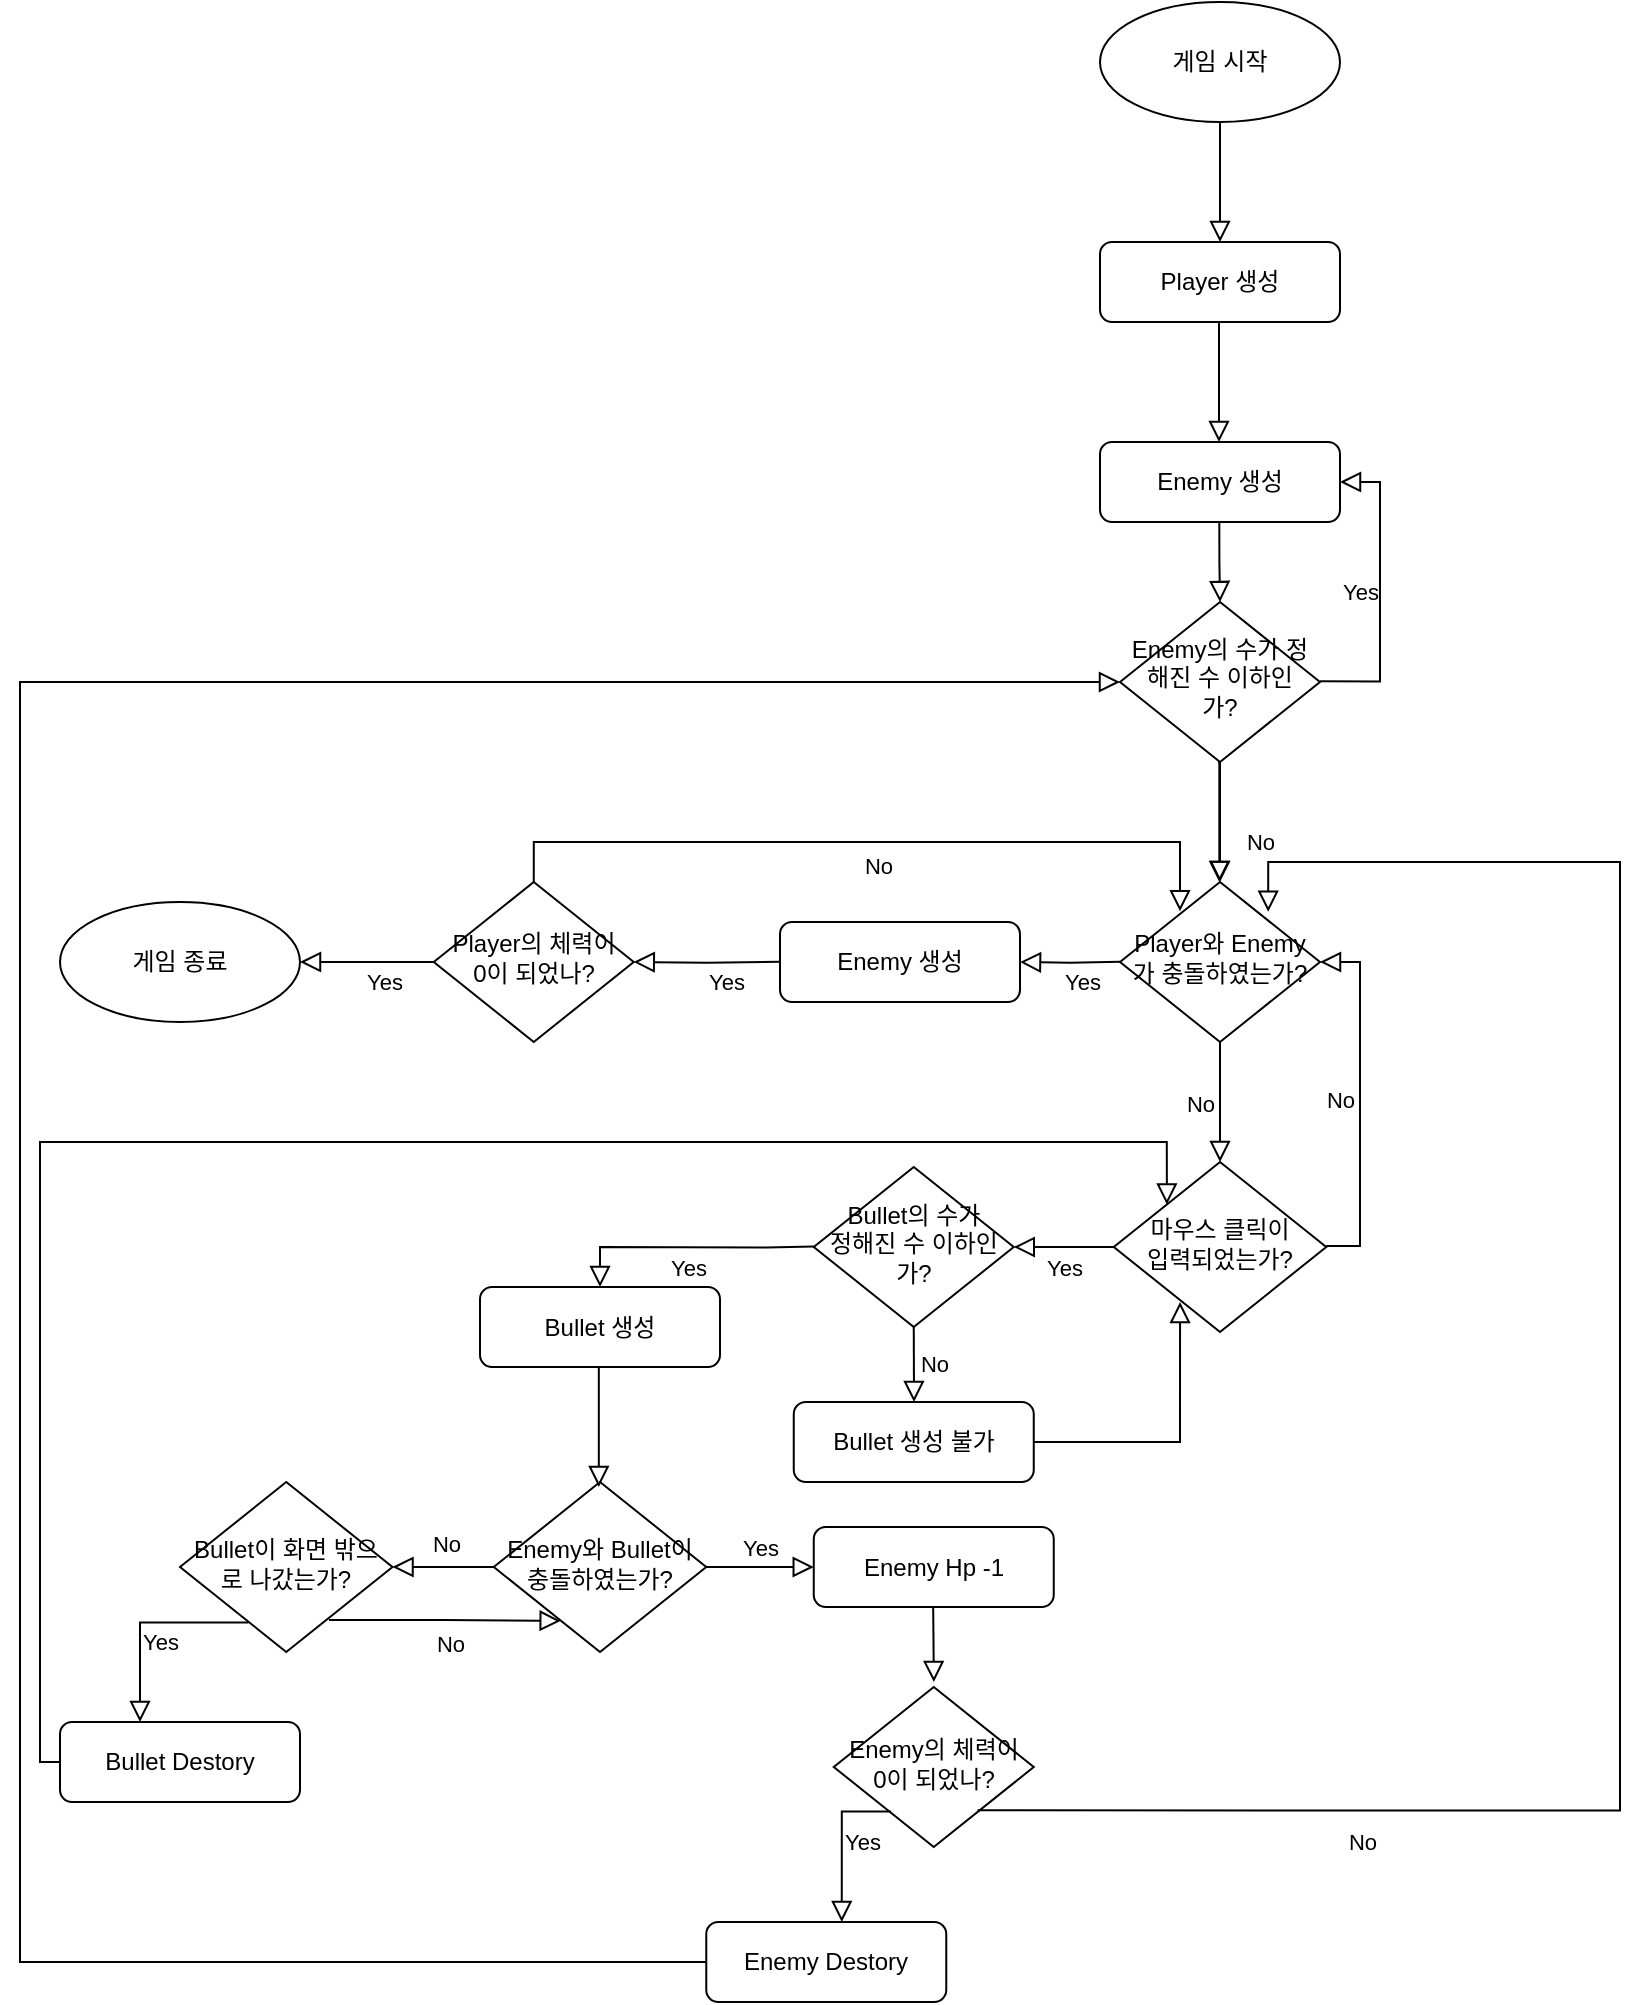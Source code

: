<mxfile version="18.0.6" type="device"><diagram id="C5RBs43oDa-KdzZeNtuy" name="Page-1"><mxGraphModel dx="1985" dy="1066" grid="1" gridSize="10" guides="1" tooltips="1" connect="1" arrows="1" fold="1" page="1" pageScale="1" pageWidth="827" pageHeight="1169" math="0" shadow="0"><root><mxCell id="WIyWlLk6GJQsqaUBKTNV-0"/><mxCell id="WIyWlLk6GJQsqaUBKTNV-1" parent="WIyWlLk6GJQsqaUBKTNV-0"/><mxCell id="uh44I1jkelIW8H-MAEMx-10" value="" style="group" vertex="1" connectable="0" parent="WIyWlLk6GJQsqaUBKTNV-1"><mxGeometry x="550" width="120" height="60" as="geometry"/></mxCell><mxCell id="uh44I1jkelIW8H-MAEMx-8" value="" style="ellipse;whiteSpace=wrap;html=1;" vertex="1" parent="uh44I1jkelIW8H-MAEMx-10"><mxGeometry width="120" height="60" as="geometry"/></mxCell><mxCell id="uh44I1jkelIW8H-MAEMx-9" value="게임 시작" style="text;html=1;strokeColor=none;fillColor=none;align=center;verticalAlign=middle;whiteSpace=wrap;rounded=0;" vertex="1" parent="uh44I1jkelIW8H-MAEMx-10"><mxGeometry x="30" y="15" width="60" height="30" as="geometry"/></mxCell><mxCell id="uh44I1jkelIW8H-MAEMx-17" value="Player와 Enemy가 충돌하였는가?" style="rhombus;whiteSpace=wrap;html=1;shadow=0;fontFamily=Helvetica;fontSize=12;align=center;strokeWidth=1;spacing=6;spacingTop=-4;" vertex="1" parent="WIyWlLk6GJQsqaUBKTNV-1"><mxGeometry x="560" y="440" width="100" height="80" as="geometry"/></mxCell><mxCell id="uh44I1jkelIW8H-MAEMx-18" value="Enemy와 Bullet이 충돌하였는가?" style="rhombus;whiteSpace=wrap;html=1;shadow=0;fontFamily=Helvetica;fontSize=12;align=center;strokeWidth=1;spacing=6;spacingTop=-4;" vertex="1" parent="WIyWlLk6GJQsqaUBKTNV-1"><mxGeometry x="246.88" y="740" width="106.25" height="85" as="geometry"/></mxCell><mxCell id="uh44I1jkelIW8H-MAEMx-20" value="Player의 체력이 0이 되었나?" style="rhombus;whiteSpace=wrap;html=1;shadow=0;fontFamily=Helvetica;fontSize=12;align=center;strokeWidth=1;spacing=6;spacingTop=-4;" vertex="1" parent="WIyWlLk6GJQsqaUBKTNV-1"><mxGeometry x="216.88" y="440" width="100" height="80" as="geometry"/></mxCell><mxCell id="uh44I1jkelIW8H-MAEMx-21" value="" style="group" vertex="1" connectable="0" parent="WIyWlLk6GJQsqaUBKTNV-1"><mxGeometry x="30" y="450" width="120" height="60" as="geometry"/></mxCell><mxCell id="uh44I1jkelIW8H-MAEMx-22" value="" style="ellipse;whiteSpace=wrap;html=1;" vertex="1" parent="uh44I1jkelIW8H-MAEMx-21"><mxGeometry width="120" height="60" as="geometry"/></mxCell><mxCell id="uh44I1jkelIW8H-MAEMx-23" value="게임 종료" style="text;html=1;strokeColor=none;fillColor=none;align=center;verticalAlign=middle;whiteSpace=wrap;rounded=0;" vertex="1" parent="uh44I1jkelIW8H-MAEMx-21"><mxGeometry x="30" y="15" width="60" height="30" as="geometry"/></mxCell><mxCell id="uh44I1jkelIW8H-MAEMx-24" value="Player 생성" style="rounded=1;whiteSpace=wrap;html=1;fontSize=12;glass=0;strokeWidth=1;shadow=0;" vertex="1" parent="WIyWlLk6GJQsqaUBKTNV-1"><mxGeometry x="550" y="120" width="120" height="40" as="geometry"/></mxCell><mxCell id="uh44I1jkelIW8H-MAEMx-25" value="" style="rounded=0;html=1;jettySize=auto;orthogonalLoop=1;fontSize=11;endArrow=block;endFill=0;endSize=8;strokeWidth=1;shadow=0;labelBackgroundColor=none;edgeStyle=orthogonalEdgeStyle;" edge="1" parent="WIyWlLk6GJQsqaUBKTNV-1"><mxGeometry relative="1" as="geometry"><mxPoint x="610" y="60" as="sourcePoint"/><mxPoint x="610" y="120" as="targetPoint"/></mxGeometry></mxCell><mxCell id="uh44I1jkelIW8H-MAEMx-27" value="Enemy의 수가 정해진 수 이하인가?" style="rhombus;whiteSpace=wrap;html=1;shadow=0;fontFamily=Helvetica;fontSize=12;align=center;strokeWidth=1;spacing=6;spacingTop=-4;" vertex="1" parent="WIyWlLk6GJQsqaUBKTNV-1"><mxGeometry x="560" y="300" width="100" height="80" as="geometry"/></mxCell><mxCell id="uh44I1jkelIW8H-MAEMx-28" value="" style="rounded=0;html=1;jettySize=auto;orthogonalLoop=1;fontSize=11;endArrow=block;endFill=0;endSize=8;strokeWidth=1;shadow=0;labelBackgroundColor=none;edgeStyle=orthogonalEdgeStyle;" edge="1" parent="WIyWlLk6GJQsqaUBKTNV-1"><mxGeometry relative="1" as="geometry"><mxPoint x="609.5" y="160" as="sourcePoint"/><mxPoint x="609.5" y="220" as="targetPoint"/></mxGeometry></mxCell><mxCell id="uh44I1jkelIW8H-MAEMx-31" value="No" style="rounded=0;html=1;jettySize=auto;orthogonalLoop=1;fontSize=11;endArrow=block;endFill=0;endSize=8;strokeWidth=1;shadow=0;labelBackgroundColor=none;edgeStyle=orthogonalEdgeStyle;" edge="1" parent="WIyWlLk6GJQsqaUBKTNV-1"><mxGeometry x="0.333" y="20" relative="1" as="geometry"><mxPoint as="offset"/><mxPoint x="609.66" y="380" as="sourcePoint"/><mxPoint x="609.66" y="440" as="targetPoint"/></mxGeometry></mxCell><mxCell id="uh44I1jkelIW8H-MAEMx-32" value="Yes" style="edgeStyle=orthogonalEdgeStyle;rounded=0;html=1;jettySize=auto;orthogonalLoop=1;fontSize=11;endArrow=block;endFill=0;endSize=8;strokeWidth=1;shadow=0;labelBackgroundColor=none;entryX=1;entryY=0.5;entryDx=0;entryDy=0;" edge="1" parent="WIyWlLk6GJQsqaUBKTNV-1" target="uh44I1jkelIW8H-MAEMx-35"><mxGeometry y="10" relative="1" as="geometry"><mxPoint as="offset"/><mxPoint x="660" y="339.66" as="sourcePoint"/><mxPoint x="710" y="339.66" as="targetPoint"/><Array as="points"><mxPoint x="690" y="340"/><mxPoint x="690" y="240"/></Array></mxGeometry></mxCell><mxCell id="uh44I1jkelIW8H-MAEMx-34" value="마우스 클릭이 &lt;br&gt;입력되었는가?" style="rhombus;whiteSpace=wrap;html=1;shadow=0;fontFamily=Helvetica;fontSize=12;align=center;strokeWidth=1;spacing=6;spacingTop=-4;" vertex="1" parent="WIyWlLk6GJQsqaUBKTNV-1"><mxGeometry x="556.88" y="580" width="106.25" height="85" as="geometry"/></mxCell><mxCell id="uh44I1jkelIW8H-MAEMx-35" value="Enemy 생성" style="rounded=1;whiteSpace=wrap;html=1;fontSize=12;glass=0;strokeWidth=1;shadow=0;" vertex="1" parent="WIyWlLk6GJQsqaUBKTNV-1"><mxGeometry x="550" y="220" width="120" height="40" as="geometry"/></mxCell><mxCell id="uh44I1jkelIW8H-MAEMx-36" value="" style="rounded=0;html=1;jettySize=auto;orthogonalLoop=1;fontSize=11;endArrow=block;endFill=0;endSize=8;strokeWidth=1;shadow=0;labelBackgroundColor=none;edgeStyle=orthogonalEdgeStyle;entryX=0.5;entryY=0;entryDx=0;entryDy=0;" edge="1" parent="WIyWlLk6GJQsqaUBKTNV-1" target="uh44I1jkelIW8H-MAEMx-17"><mxGeometry relative="1" as="geometry"><mxPoint x="609" y="380" as="sourcePoint"/><mxPoint x="609" y="440" as="targetPoint"/><Array as="points"><mxPoint x="610" y="380"/></Array></mxGeometry></mxCell><mxCell id="uh44I1jkelIW8H-MAEMx-39" value="Yes" style="edgeStyle=orthogonalEdgeStyle;rounded=0;html=1;jettySize=auto;orthogonalLoop=1;fontSize=11;endArrow=block;endFill=0;endSize=8;strokeWidth=1;shadow=0;labelBackgroundColor=none;exitX=0;exitY=0.5;exitDx=0;exitDy=0;entryX=1;entryY=0.5;entryDx=0;entryDy=0;" edge="1" parent="WIyWlLk6GJQsqaUBKTNV-1" source="uh44I1jkelIW8H-MAEMx-34" target="uh44I1jkelIW8H-MAEMx-59"><mxGeometry y="10" relative="1" as="geometry"><mxPoint as="offset"/><mxPoint x="506.88" y="622" as="sourcePoint"/><mxPoint x="510" y="622" as="targetPoint"/></mxGeometry></mxCell><mxCell id="uh44I1jkelIW8H-MAEMx-40" value="No" style="edgeStyle=orthogonalEdgeStyle;rounded=0;html=1;jettySize=auto;orthogonalLoop=1;fontSize=11;endArrow=block;endFill=0;endSize=8;strokeWidth=1;shadow=0;labelBackgroundColor=none;entryX=1;entryY=0.5;entryDx=0;entryDy=0;" edge="1" parent="WIyWlLk6GJQsqaUBKTNV-1" target="uh44I1jkelIW8H-MAEMx-17"><mxGeometry y="10" relative="1" as="geometry"><mxPoint as="offset"/><mxPoint x="663.13" y="622" as="sourcePoint"/><mxPoint x="713.13" y="622" as="targetPoint"/><Array as="points"><mxPoint x="680" y="622"/><mxPoint x="680" y="480"/></Array></mxGeometry></mxCell><mxCell id="uh44I1jkelIW8H-MAEMx-41" value="Bullet 생성" style="rounded=1;whiteSpace=wrap;html=1;fontSize=12;glass=0;strokeWidth=1;shadow=0;" vertex="1" parent="WIyWlLk6GJQsqaUBKTNV-1"><mxGeometry x="240" y="642.5" width="120" height="40" as="geometry"/></mxCell><mxCell id="uh44I1jkelIW8H-MAEMx-42" value="" style="rounded=0;html=1;jettySize=auto;orthogonalLoop=1;fontSize=11;endArrow=block;endFill=0;endSize=8;strokeWidth=1;shadow=0;labelBackgroundColor=none;edgeStyle=orthogonalEdgeStyle;" edge="1" parent="WIyWlLk6GJQsqaUBKTNV-1"><mxGeometry relative="1" as="geometry"><mxPoint x="299.41" y="682.5" as="sourcePoint"/><mxPoint x="299.41" y="742.5" as="targetPoint"/></mxGeometry></mxCell><mxCell id="uh44I1jkelIW8H-MAEMx-44" value="Yes" style="edgeStyle=orthogonalEdgeStyle;rounded=0;html=1;jettySize=auto;orthogonalLoop=1;fontSize=11;endArrow=block;endFill=0;endSize=8;strokeWidth=1;shadow=0;labelBackgroundColor=none;exitX=1;exitY=0.5;exitDx=0;exitDy=0;entryX=0;entryY=0.5;entryDx=0;entryDy=0;" edge="1" parent="WIyWlLk6GJQsqaUBKTNV-1" source="uh44I1jkelIW8H-MAEMx-18" target="uh44I1jkelIW8H-MAEMx-50"><mxGeometry y="10" relative="1" as="geometry"><mxPoint as="offset"/><mxPoint x="353.13" y="782.4" as="sourcePoint"/><mxPoint x="403.13" y="782.4" as="targetPoint"/></mxGeometry></mxCell><mxCell id="uh44I1jkelIW8H-MAEMx-45" value="No" style="edgeStyle=orthogonalEdgeStyle;rounded=0;html=1;jettySize=auto;orthogonalLoop=1;fontSize=11;endArrow=block;endFill=0;endSize=8;strokeWidth=1;shadow=0;labelBackgroundColor=none;exitX=0;exitY=0.5;exitDx=0;exitDy=0;entryX=1;entryY=0.5;entryDx=0;entryDy=0;" edge="1" parent="WIyWlLk6GJQsqaUBKTNV-1" source="uh44I1jkelIW8H-MAEMx-18" target="uh44I1jkelIW8H-MAEMx-54"><mxGeometry x="0.009" y="-12" relative="1" as="geometry"><mxPoint x="2" as="offset"/><mxPoint x="196.88" y="781.91" as="sourcePoint"/><mxPoint x="200" y="782" as="targetPoint"/></mxGeometry></mxCell><mxCell id="uh44I1jkelIW8H-MAEMx-46" value="Enemy의 체력이 0이 되었나?" style="rhombus;whiteSpace=wrap;html=1;shadow=0;fontFamily=Helvetica;fontSize=12;align=center;strokeWidth=1;spacing=6;spacingTop=-4;" vertex="1" parent="WIyWlLk6GJQsqaUBKTNV-1"><mxGeometry x="416.88" y="842.5" width="100" height="80" as="geometry"/></mxCell><mxCell id="uh44I1jkelIW8H-MAEMx-47" value="Yes" style="edgeStyle=orthogonalEdgeStyle;rounded=0;html=1;jettySize=auto;orthogonalLoop=1;fontSize=11;endArrow=block;endFill=0;endSize=8;strokeWidth=1;shadow=0;labelBackgroundColor=none;exitX=0.286;exitY=0.778;exitDx=0;exitDy=0;exitPerimeter=0;" edge="1" parent="WIyWlLk6GJQsqaUBKTNV-1" source="uh44I1jkelIW8H-MAEMx-46"><mxGeometry y="10" relative="1" as="geometry"><mxPoint as="offset"/><mxPoint x="443.76" y="905.5" as="sourcePoint"/><mxPoint x="420.88" y="960" as="targetPoint"/><Array as="points"><mxPoint x="420.88" y="905"/></Array></mxGeometry></mxCell><mxCell id="uh44I1jkelIW8H-MAEMx-48" value="No" style="edgeStyle=orthogonalEdgeStyle;rounded=0;html=1;jettySize=auto;orthogonalLoop=1;fontSize=11;endArrow=block;endFill=0;endSize=8;strokeWidth=1;shadow=0;labelBackgroundColor=none;exitX=0.719;exitY=0.771;exitDx=0;exitDy=0;exitPerimeter=0;entryX=0.741;entryY=0.186;entryDx=0;entryDy=0;entryPerimeter=0;" edge="1" parent="WIyWlLk6GJQsqaUBKTNV-1" source="uh44I1jkelIW8H-MAEMx-46" target="uh44I1jkelIW8H-MAEMx-17"><mxGeometry x="-0.615" y="-16" relative="1" as="geometry"><mxPoint as="offset"/><mxPoint x="496.88" y="904.86" as="sourcePoint"/><mxPoint x="516.88" y="960" as="targetPoint"/><Array as="points"><mxPoint x="810" y="904"/><mxPoint x="810" y="430"/><mxPoint x="634" y="430"/></Array></mxGeometry></mxCell><mxCell id="uh44I1jkelIW8H-MAEMx-49" value="Enemy Destory" style="rounded=1;whiteSpace=wrap;html=1;fontSize=12;glass=0;strokeWidth=1;shadow=0;" vertex="1" parent="WIyWlLk6GJQsqaUBKTNV-1"><mxGeometry x="353.13" y="960" width="120" height="40" as="geometry"/></mxCell><mxCell id="uh44I1jkelIW8H-MAEMx-50" value="Enemy Hp -1" style="rounded=1;whiteSpace=wrap;html=1;fontSize=12;glass=0;strokeWidth=1;shadow=0;" vertex="1" parent="WIyWlLk6GJQsqaUBKTNV-1"><mxGeometry x="406.88" y="762.5" width="120" height="40" as="geometry"/></mxCell><mxCell id="uh44I1jkelIW8H-MAEMx-51" value="" style="rounded=0;html=1;jettySize=auto;orthogonalLoop=1;fontSize=11;endArrow=block;endFill=0;endSize=8;strokeWidth=1;shadow=0;labelBackgroundColor=none;edgeStyle=orthogonalEdgeStyle;" edge="1" parent="WIyWlLk6GJQsqaUBKTNV-1"><mxGeometry relative="1" as="geometry"><mxPoint x="466.59" y="802.5" as="sourcePoint"/><mxPoint x="466.93" y="840" as="targetPoint"/></mxGeometry></mxCell><mxCell id="uh44I1jkelIW8H-MAEMx-54" value="Bullet이 화면 밖으로 나갔는가?" style="rhombus;whiteSpace=wrap;html=1;shadow=0;fontFamily=Helvetica;fontSize=12;align=center;strokeWidth=1;spacing=6;spacingTop=-4;" vertex="1" parent="WIyWlLk6GJQsqaUBKTNV-1"><mxGeometry x="90" y="740" width="106.25" height="85" as="geometry"/></mxCell><mxCell id="uh44I1jkelIW8H-MAEMx-55" value="Yes" style="edgeStyle=orthogonalEdgeStyle;rounded=0;html=1;jettySize=auto;orthogonalLoop=1;fontSize=11;endArrow=block;endFill=0;endSize=8;strokeWidth=1;shadow=0;labelBackgroundColor=none;exitX=0.322;exitY=0.827;exitDx=0;exitDy=0;exitPerimeter=0;" edge="1" parent="WIyWlLk6GJQsqaUBKTNV-1" source="uh44I1jkelIW8H-MAEMx-54"><mxGeometry x="-0.149" y="10" relative="1" as="geometry"><mxPoint as="offset"/><mxPoint x="106.88" y="825.5" as="sourcePoint"/><mxPoint x="70" y="860" as="targetPoint"/></mxGeometry></mxCell><mxCell id="uh44I1jkelIW8H-MAEMx-56" value="Bullet Destory" style="rounded=1;whiteSpace=wrap;html=1;fontSize=12;glass=0;strokeWidth=1;shadow=0;" vertex="1" parent="WIyWlLk6GJQsqaUBKTNV-1"><mxGeometry x="30" y="860" width="120" height="40" as="geometry"/></mxCell><mxCell id="uh44I1jkelIW8H-MAEMx-57" value="No" style="edgeStyle=orthogonalEdgeStyle;rounded=0;html=1;jettySize=auto;orthogonalLoop=1;fontSize=11;endArrow=block;endFill=0;endSize=8;strokeWidth=1;shadow=0;labelBackgroundColor=none;exitX=0.701;exitY=0.812;exitDx=0;exitDy=0;entryX=0.315;entryY=0.817;entryDx=0;entryDy=0;exitPerimeter=0;entryPerimeter=0;" edge="1" parent="WIyWlLk6GJQsqaUBKTNV-1" source="uh44I1jkelIW8H-MAEMx-54" target="uh44I1jkelIW8H-MAEMx-18"><mxGeometry x="0.009" y="-12" relative="1" as="geometry"><mxPoint x="2" as="offset"/><mxPoint x="200.63" y="830" as="sourcePoint"/><mxPoint x="150" y="830" as="targetPoint"/></mxGeometry></mxCell><mxCell id="uh44I1jkelIW8H-MAEMx-58" value="" style="rounded=0;html=1;jettySize=auto;orthogonalLoop=1;fontSize=11;endArrow=block;endFill=0;endSize=8;strokeWidth=1;shadow=0;labelBackgroundColor=none;edgeStyle=orthogonalEdgeStyle;exitX=0;exitY=0.5;exitDx=0;exitDy=0;entryX=0;entryY=0;entryDx=0;entryDy=0;" edge="1" parent="WIyWlLk6GJQsqaUBKTNV-1" source="uh44I1jkelIW8H-MAEMx-56" target="uh44I1jkelIW8H-MAEMx-34"><mxGeometry relative="1" as="geometry"><mxPoint x="363.13" y="990" as="sourcePoint"/><mxPoint x="443.443" y="651.25" as="targetPoint"/><Array as="points"><mxPoint x="20" y="880"/><mxPoint x="20" y="570"/><mxPoint x="583" y="570"/></Array></mxGeometry></mxCell><mxCell id="uh44I1jkelIW8H-MAEMx-59" value="Bullet의 수가 &lt;br&gt;정해진 수 이하인가?" style="rhombus;whiteSpace=wrap;html=1;shadow=0;fontFamily=Helvetica;fontSize=12;align=center;strokeWidth=1;spacing=6;spacingTop=-4;" vertex="1" parent="WIyWlLk6GJQsqaUBKTNV-1"><mxGeometry x="406.88" y="582.5" width="100" height="80" as="geometry"/></mxCell><mxCell id="uh44I1jkelIW8H-MAEMx-60" value="Yes" style="edgeStyle=orthogonalEdgeStyle;rounded=0;html=1;jettySize=auto;orthogonalLoop=1;fontSize=11;endArrow=block;endFill=0;endSize=8;strokeWidth=1;shadow=0;labelBackgroundColor=none;exitX=0;exitY=0.5;exitDx=0;exitDy=0;entryX=0.5;entryY=0;entryDx=0;entryDy=0;" edge="1" parent="WIyWlLk6GJQsqaUBKTNV-1" target="uh44I1jkelIW8H-MAEMx-41"><mxGeometry y="10" relative="1" as="geometry"><mxPoint as="offset"/><mxPoint x="406.88" y="622.21" as="sourcePoint"/><mxPoint x="356.88" y="622.21" as="targetPoint"/></mxGeometry></mxCell><mxCell id="uh44I1jkelIW8H-MAEMx-61" value="No" style="edgeStyle=orthogonalEdgeStyle;rounded=0;html=1;jettySize=auto;orthogonalLoop=1;fontSize=11;endArrow=block;endFill=0;endSize=8;strokeWidth=1;shadow=0;labelBackgroundColor=none;exitX=0.5;exitY=1;exitDx=0;exitDy=0;" edge="1" parent="WIyWlLk6GJQsqaUBKTNV-1" source="uh44I1jkelIW8H-MAEMx-59"><mxGeometry y="10" relative="1" as="geometry"><mxPoint as="offset"/><mxPoint x="456.88" y="665" as="sourcePoint"/><mxPoint x="457" y="700" as="targetPoint"/></mxGeometry></mxCell><mxCell id="uh44I1jkelIW8H-MAEMx-63" value="Bullet 생성 불가" style="rounded=1;whiteSpace=wrap;html=1;fontSize=12;glass=0;strokeWidth=1;shadow=0;" vertex="1" parent="WIyWlLk6GJQsqaUBKTNV-1"><mxGeometry x="396.88" y="700" width="120" height="40" as="geometry"/></mxCell><mxCell id="uh44I1jkelIW8H-MAEMx-64" value="" style="rounded=0;html=1;jettySize=auto;orthogonalLoop=1;fontSize=11;endArrow=block;endFill=0;endSize=8;strokeWidth=1;shadow=0;labelBackgroundColor=none;edgeStyle=orthogonalEdgeStyle;exitX=1;exitY=0.5;exitDx=0;exitDy=0;entryX=0.312;entryY=0.824;entryDx=0;entryDy=0;entryPerimeter=0;" edge="1" parent="WIyWlLk6GJQsqaUBKTNV-1" source="uh44I1jkelIW8H-MAEMx-63" target="uh44I1jkelIW8H-MAEMx-34"><mxGeometry relative="1" as="geometry"><mxPoint x="569.67" y="720" as="sourcePoint"/><mxPoint x="569.67" y="780" as="targetPoint"/></mxGeometry></mxCell><mxCell id="uh44I1jkelIW8H-MAEMx-65" value="Yes" style="edgeStyle=orthogonalEdgeStyle;rounded=0;html=1;jettySize=auto;orthogonalLoop=1;fontSize=11;endArrow=block;endFill=0;endSize=8;strokeWidth=1;shadow=0;labelBackgroundColor=none;exitX=0;exitY=0.5;exitDx=0;exitDy=0;entryX=1;entryY=0.5;entryDx=0;entryDy=0;" edge="1" parent="WIyWlLk6GJQsqaUBKTNV-1" target="uh44I1jkelIW8H-MAEMx-74"><mxGeometry x="-0.247" y="10" relative="1" as="geometry"><mxPoint as="offset"/><mxPoint x="560.0" y="479.88" as="sourcePoint"/><mxPoint x="500" y="480" as="targetPoint"/><Array as="points"/></mxGeometry></mxCell><mxCell id="uh44I1jkelIW8H-MAEMx-66" value="No" style="edgeStyle=orthogonalEdgeStyle;rounded=0;html=1;jettySize=auto;orthogonalLoop=1;fontSize=11;endArrow=block;endFill=0;endSize=8;strokeWidth=1;shadow=0;labelBackgroundColor=none;entryX=0.5;entryY=0;entryDx=0;entryDy=0;exitX=0.5;exitY=1;exitDx=0;exitDy=0;" edge="1" parent="WIyWlLk6GJQsqaUBKTNV-1" source="uh44I1jkelIW8H-MAEMx-17" target="uh44I1jkelIW8H-MAEMx-34"><mxGeometry x="0.009" y="-12" relative="1" as="geometry"><mxPoint x="2" as="offset"/><mxPoint x="660" y="480" as="sourcePoint"/><mxPoint x="730" y="480" as="targetPoint"/></mxGeometry></mxCell><mxCell id="uh44I1jkelIW8H-MAEMx-72" value="Yes" style="edgeStyle=orthogonalEdgeStyle;rounded=0;html=1;jettySize=auto;orthogonalLoop=1;fontSize=11;endArrow=block;endFill=0;endSize=8;strokeWidth=1;shadow=0;labelBackgroundColor=none;exitX=0;exitY=0.5;exitDx=0;exitDy=0;entryX=1;entryY=0.5;entryDx=0;entryDy=0;" edge="1" parent="WIyWlLk6GJQsqaUBKTNV-1" source="uh44I1jkelIW8H-MAEMx-20" target="uh44I1jkelIW8H-MAEMx-22"><mxGeometry x="-0.247" y="10" relative="1" as="geometry"><mxPoint as="offset"/><mxPoint x="153.12" y="469.88" as="sourcePoint"/><mxPoint x="100" y="480" as="targetPoint"/><Array as="points"><mxPoint x="180" y="480"/><mxPoint x="180" y="480"/></Array></mxGeometry></mxCell><mxCell id="uh44I1jkelIW8H-MAEMx-74" value="Enemy 생성" style="rounded=1;whiteSpace=wrap;html=1;fontSize=12;glass=0;strokeWidth=1;shadow=0;" vertex="1" parent="WIyWlLk6GJQsqaUBKTNV-1"><mxGeometry x="390" y="460" width="120" height="40" as="geometry"/></mxCell><mxCell id="uh44I1jkelIW8H-MAEMx-75" value="Yes" style="edgeStyle=orthogonalEdgeStyle;rounded=0;html=1;jettySize=auto;orthogonalLoop=1;fontSize=11;endArrow=block;endFill=0;endSize=8;strokeWidth=1;shadow=0;labelBackgroundColor=none;exitX=0;exitY=0.5;exitDx=0;exitDy=0;entryX=1;entryY=0.5;entryDx=0;entryDy=0;" edge="1" parent="WIyWlLk6GJQsqaUBKTNV-1" target="uh44I1jkelIW8H-MAEMx-20"><mxGeometry x="-0.247" y="10" relative="1" as="geometry"><mxPoint as="offset"/><mxPoint x="390" y="479.88" as="sourcePoint"/><mxPoint x="340" y="480" as="targetPoint"/><Array as="points"/></mxGeometry></mxCell><mxCell id="uh44I1jkelIW8H-MAEMx-76" value="No" style="edgeStyle=orthogonalEdgeStyle;rounded=0;html=1;jettySize=auto;orthogonalLoop=1;fontSize=11;endArrow=block;endFill=0;endSize=8;strokeWidth=1;shadow=0;labelBackgroundColor=none;exitX=0.5;exitY=0;exitDx=0;exitDy=0;entryX=0.298;entryY=0.183;entryDx=0;entryDy=0;entryPerimeter=0;" edge="1" parent="WIyWlLk6GJQsqaUBKTNV-1" source="uh44I1jkelIW8H-MAEMx-20" target="uh44I1jkelIW8H-MAEMx-17"><mxGeometry x="0.009" y="-12" relative="1" as="geometry"><mxPoint x="2" as="offset"/><mxPoint x="280" y="430" as="sourcePoint"/><mxPoint x="350" y="430" as="targetPoint"/><Array as="points"><mxPoint x="267" y="420"/><mxPoint x="590" y="420"/><mxPoint x="590" y="455"/></Array></mxGeometry></mxCell><mxCell id="uh44I1jkelIW8H-MAEMx-77" value="" style="rounded=0;html=1;jettySize=auto;orthogonalLoop=1;fontSize=11;endArrow=block;endFill=0;endSize=8;strokeWidth=1;shadow=0;labelBackgroundColor=none;edgeStyle=orthogonalEdgeStyle;" edge="1" parent="WIyWlLk6GJQsqaUBKTNV-1"><mxGeometry relative="1" as="geometry"><mxPoint x="609.66" y="260" as="sourcePoint"/><mxPoint x="610" y="300" as="targetPoint"/><Array as="points"><mxPoint x="610" y="280"/><mxPoint x="610" y="280"/></Array></mxGeometry></mxCell><mxCell id="uh44I1jkelIW8H-MAEMx-78" value="" style="rounded=0;html=1;jettySize=auto;orthogonalLoop=1;fontSize=11;endArrow=block;endFill=0;endSize=8;strokeWidth=1;shadow=0;labelBackgroundColor=none;edgeStyle=orthogonalEdgeStyle;exitX=0;exitY=0.5;exitDx=0;exitDy=0;entryX=0;entryY=0.5;entryDx=0;entryDy=0;" edge="1" parent="WIyWlLk6GJQsqaUBKTNV-1" source="uh44I1jkelIW8H-MAEMx-49" target="uh44I1jkelIW8H-MAEMx-27"><mxGeometry relative="1" as="geometry"><mxPoint x="250.0" y="1030" as="sourcePoint"/><mxPoint x="250.34" y="1070" as="targetPoint"/><Array as="points"><mxPoint x="10" y="980"/><mxPoint x="10" y="340"/></Array></mxGeometry></mxCell></root></mxGraphModel></diagram></mxfile>